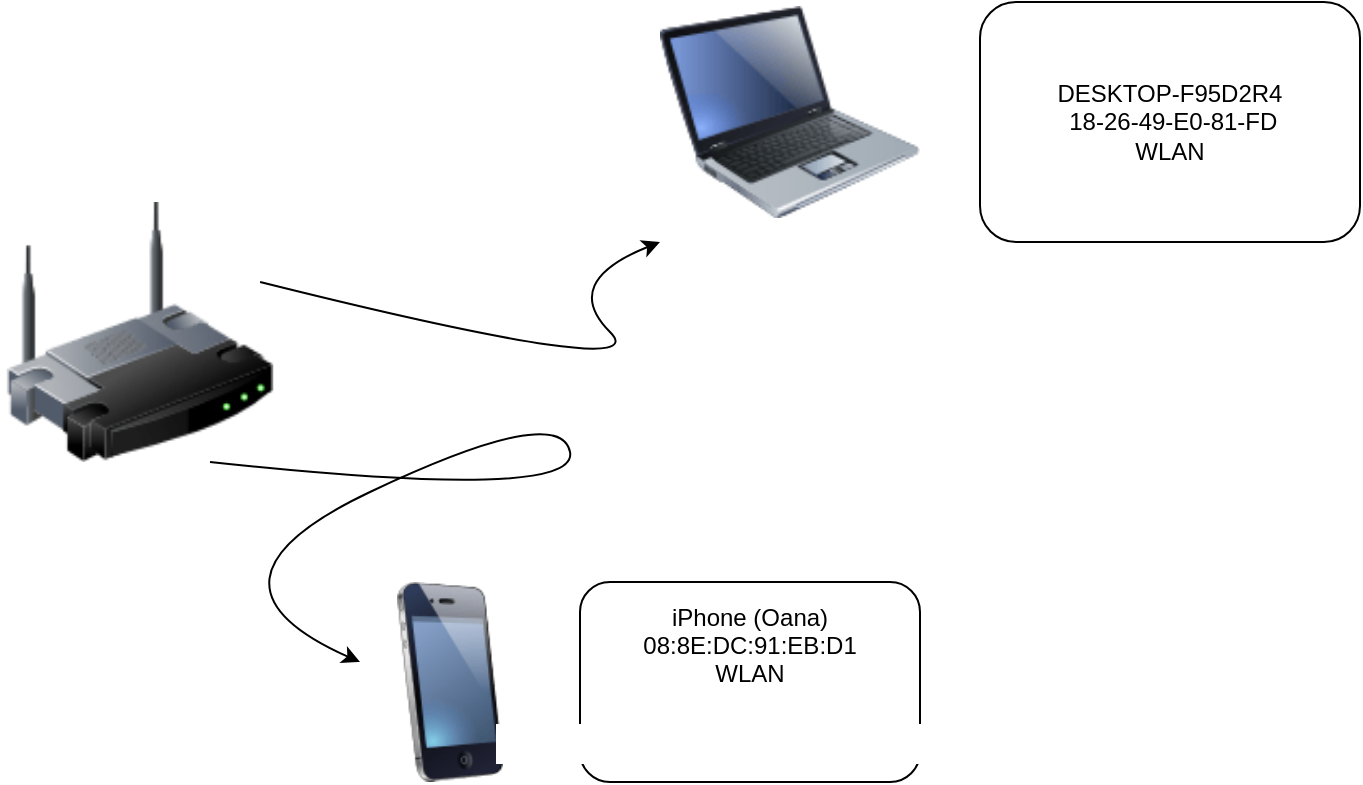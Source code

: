 <mxfile version="20.4.2" type="device"><diagram id="l2ZkBnSdS7pAQMtfLDJ8" name="Pagina-1"><mxGraphModel dx="1038" dy="579" grid="1" gridSize="10" guides="1" tooltips="1" connect="1" arrows="1" fold="1" page="1" pageScale="1" pageWidth="827" pageHeight="1169" math="0" shadow="0"><root><mxCell id="0"/><mxCell id="1" parent="0"/><mxCell id="NFsChf6Tyo0jV1G3XSKE-1" value="" style="image;html=1;image=img/lib/clip_art/networking/Wireless_Router_128x128.png" parent="1" vertex="1"><mxGeometry x="100" y="180" width="140" height="130" as="geometry"/></mxCell><mxCell id="NFsChf6Tyo0jV1G3XSKE-3" value="" style="curved=1;endArrow=classic;html=1;rounded=0;exitX=0.929;exitY=0.308;exitDx=0;exitDy=0;exitPerimeter=0;" parent="1" source="NFsChf6Tyo0jV1G3XSKE-1" edge="1"><mxGeometry width="50" height="50" relative="1" as="geometry"><mxPoint x="380" y="270" as="sourcePoint"/><mxPoint x="430" y="200" as="targetPoint"/><Array as="points"><mxPoint x="430" y="270"/><mxPoint x="380" y="220"/></Array></mxGeometry></mxCell><mxCell id="NFsChf6Tyo0jV1G3XSKE-4" value="" style="curved=1;endArrow=classic;html=1;rounded=0;exitX=0.75;exitY=1;exitDx=0;exitDy=0;" parent="1" source="NFsChf6Tyo0jV1G3XSKE-1" edge="1"><mxGeometry width="50" height="50" relative="1" as="geometry"><mxPoint x="380" y="330" as="sourcePoint"/><mxPoint x="280" y="410" as="targetPoint"/><Array as="points"><mxPoint x="390" y="330"/><mxPoint x="380" y="280"/><mxPoint x="190" y="370"/></Array></mxGeometry></mxCell><mxCell id="NFsChf6Tyo0jV1G3XSKE-6" value="" style="image;html=1;image=img/lib/clip_art/computers/Laptop_128x128.png" parent="1" vertex="1"><mxGeometry x="430" y="80" width="130" height="110" as="geometry"/></mxCell><mxCell id="NFsChf6Tyo0jV1G3XSKE-7" value="" style="image;html=1;image=img/lib/clip_art/telecommunication/iPhone_128x128.png" parent="1" vertex="1"><mxGeometry x="270" y="370" width="110" height="100" as="geometry"/></mxCell><mxCell id="NFsChf6Tyo0jV1G3XSKE-8" value="&lt;font style=&quot;vertical-align: inherit;&quot;&gt;&lt;font style=&quot;vertical-align: inherit;&quot;&gt;&lt;font style=&quot;vertical-align: inherit;&quot;&gt;DESKTOP-F95D2R4 &lt;/font&gt;&lt;/font&gt;&lt;/font&gt;&lt;br&gt;&lt;font style=&quot;vertical-align: inherit;&quot;&gt;&lt;font style=&quot;vertical-align: inherit;&quot;&gt;&lt;font style=&quot;vertical-align: inherit;&quot;&gt;&amp;nbsp;18-26-49-E0-81-FD&lt;br&gt;WLAN&lt;br&gt;&lt;/font&gt;&lt;/font&gt;&lt;/font&gt;" style="rounded=1;whiteSpace=wrap;html=1;" parent="1" vertex="1"><mxGeometry x="590" y="80" width="190" height="120" as="geometry"/></mxCell><mxCell id="jlu4iiiGKf1Mc63Y0luf-1" value="&lt;font style=&quot;vertical-align: inherit;&quot;&gt;&lt;font style=&quot;vertical-align: inherit;&quot;&gt;iPhone (Oana)&lt;br&gt;08:8E:DC:91:EB:D1&lt;br&gt;WLAN&lt;br&gt;&lt;span style=&quot;color: rgb(255, 255, 255); font-family: &amp;quot;Segoe UI Historic&amp;quot;, &amp;quot;Segoe UI&amp;quot;, Helvetica, Arial, sans-serif; font-size: 15px; text-align: left; background-color: rgb(255, 255, 255);&quot;&gt;08:8E:DC:91:EB:D1&lt;/span&gt;&lt;br&gt;&lt;span style=&quot;color: rgb(255, 255, 255); font-family: &amp;quot;Segoe UI Historic&amp;quot;, &amp;quot;Segoe UI&amp;quot;, Helvetica, Arial, sans-serif; font-size: 15px; text-align: left; background-color: rgb(255, 255, 255);&quot;&gt;08:8E:DC&lt;/span&gt;&lt;span style=&quot;color: rgb(255, 255, 255); font-family: &amp;quot;Segoe UI Historic&amp;quot;, &amp;quot;Segoe UI&amp;quot;, Helvetica, Arial, sans-serif; font-size: 15px; text-align: left; background-color: rgb(255, 255, 255);&quot;&gt;08:8E:DC:91:EB:D1&lt;/span&gt;&lt;span style=&quot;color: rgb(255, 255, 255); font-family: &amp;quot;Segoe UI Historic&amp;quot;, &amp;quot;Segoe UI&amp;quot;, Helvetica, Arial, sans-serif; font-size: 15px; text-align: left; background-color: rgb(255, 255, 255);&quot;&gt;91:EB:D1&lt;/span&gt;&lt;br&gt;&lt;/font&gt;&lt;/font&gt;" style="rounded=1;whiteSpace=wrap;html=1;" vertex="1" parent="1"><mxGeometry x="390" y="370" width="170" height="100" as="geometry"/></mxCell></root></mxGraphModel></diagram></mxfile>